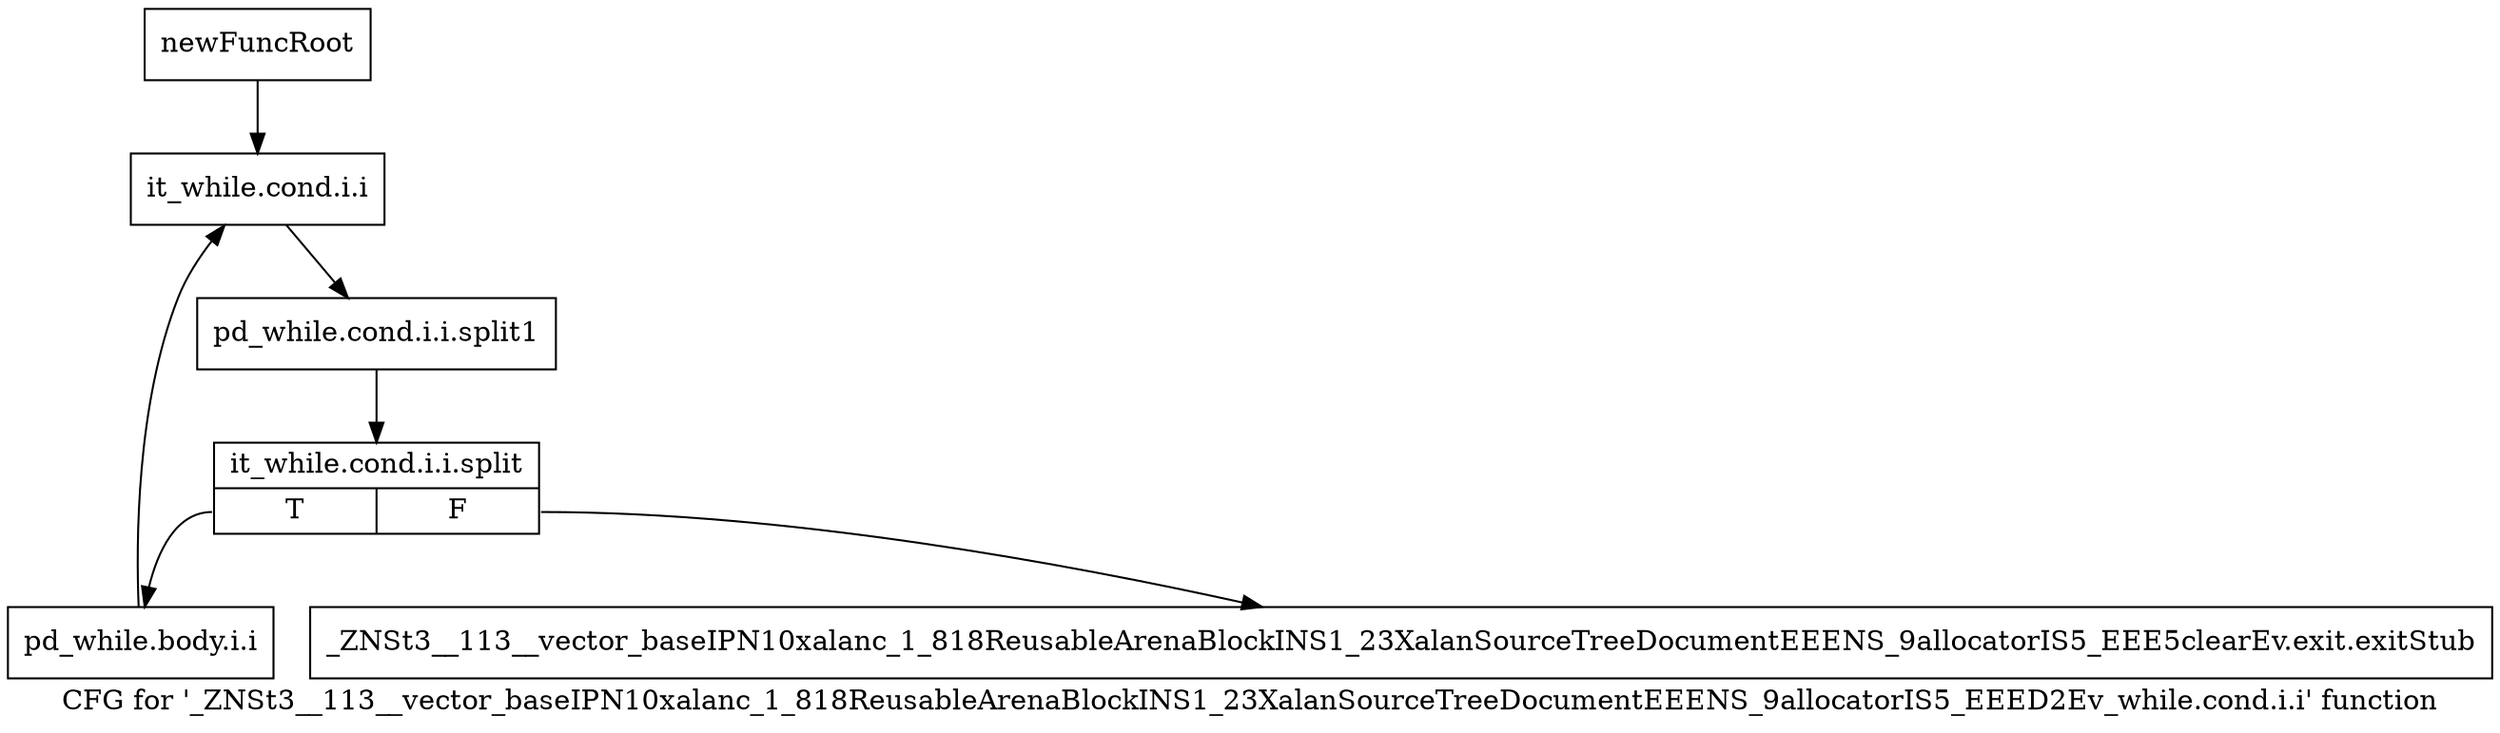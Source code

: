 digraph "CFG for '_ZNSt3__113__vector_baseIPN10xalanc_1_818ReusableArenaBlockINS1_23XalanSourceTreeDocumentEEENS_9allocatorIS5_EEED2Ev_while.cond.i.i' function" {
	label="CFG for '_ZNSt3__113__vector_baseIPN10xalanc_1_818ReusableArenaBlockINS1_23XalanSourceTreeDocumentEEENS_9allocatorIS5_EEED2Ev_while.cond.i.i' function";

	Node0x83e5d50 [shape=record,label="{newFuncRoot}"];
	Node0x83e5d50 -> Node0x83e60e0;
	Node0x83e6090 [shape=record,label="{_ZNSt3__113__vector_baseIPN10xalanc_1_818ReusableArenaBlockINS1_23XalanSourceTreeDocumentEEENS_9allocatorIS5_EEE5clearEv.exit.exitStub}"];
	Node0x83e60e0 [shape=record,label="{it_while.cond.i.i}"];
	Node0x83e60e0 -> Node0xd197d40;
	Node0xd197d40 [shape=record,label="{pd_while.cond.i.i.split1}"];
	Node0xd197d40 -> Node0xd1b9470;
	Node0xd1b9470 [shape=record,label="{it_while.cond.i.i.split|{<s0>T|<s1>F}}"];
	Node0xd1b9470:s0 -> Node0x83e6130;
	Node0xd1b9470:s1 -> Node0x83e6090;
	Node0x83e6130 [shape=record,label="{pd_while.body.i.i}"];
	Node0x83e6130 -> Node0x83e60e0;
}
